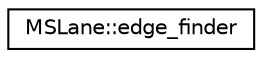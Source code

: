 digraph "Graphical Class Hierarchy"
{
  edge [fontname="Helvetica",fontsize="10",labelfontname="Helvetica",labelfontsize="10"];
  node [fontname="Helvetica",fontsize="10",shape=record];
  rankdir="LR";
  Node0 [label="MSLane::edge_finder",height=0.2,width=0.4,color="black", fillcolor="white", style="filled",URL="$d8/dab/class_m_s_lane_1_1edge__finder.html"];
}
